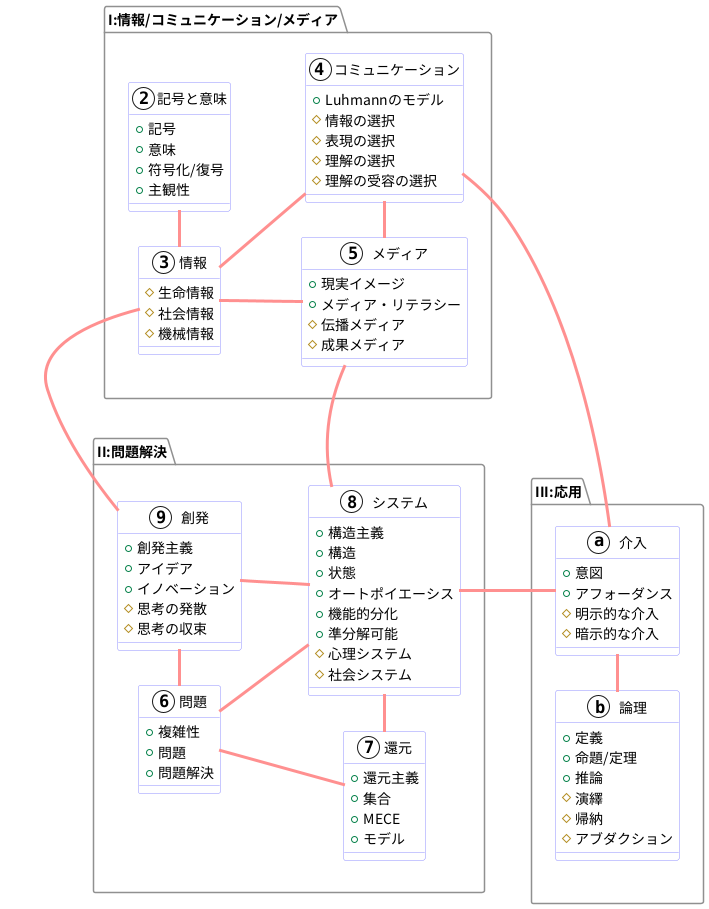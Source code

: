 @startuml package
left to right direction

skinparam Shadowing false
skinparam PackageBorderColor #909090
skinparam ClassBorderColor #9090ff
skinparam ClassBackgroundColor transparent
skinparam ArrowColor #ff9090
skinparam ArrowThickness 3
skinparam DefaultFontName "Noto Sans CJK JP"

package I:情報/コミュニケーション/メディア as I {
	class 記号と意味 <<(2,white)>> {
		+記号
		+意味
		+符号化/復号
		+主観性
	}
	class 情報 <<(3,white)>> {
		#生命情報
		#社会情報
		#機械情報
	}
	class コミュニケーション <<(4,white)>> {
		+Luhmannのモデル
		#情報の選択
		#表現の選択
		#理解の選択
		#理解の受容の選択
	}
	class メディア <<(5,white)>> {
		+現実イメージ
		+メディア・リテラシー
		#伝播メディア
		#成果メディア
	}

	記号と意味-left-情報
	情報-コミュニケーション
	情報-down-メディア
	コミュニケーション-left-メディア
}

package II:問題解決 as II {
	class 問題 <<(6,white)>> {
		+複雑性
		+問題
		+問題解決
	}
	class 還元 <<(7,white)>> {
		+還元主義
		+集合
		+MECE
		+モデル
	}
	class システム <<(8,white)>> {
		+構造主義
		+構造
		+状態
		+オートポイエーシス
		+機能的分化
		+準分解可能
		#心理システム
		#社会システム
	}
	class 創発 <<(9,white)>> {
		+創発主義
		+アイデア
		+イノベーション
		#思考の発散
		#思考の収束
	}
	問題-right-還元
	問題-right-システム
	問題-right-創発
	創発-down-システム
	システム-left-還元
	情報-left-創発
	メディア-システム
}

package III:応用 as III {
	class 介入 <<(a,white)>> {
		+意図
		+アフォーダンス
		#明示的な介入
		#暗示的な介入
	}
	class 論理 <<(b,white)>> {
		+定義
		+命題/定理
		+推論
		#演繹
		#帰納
		#アブダクション
	}
	介入-left-論理
	コミュニケーション-down-介入
	システム-down-介入
}
I-left[hidden]-II
II-down[hidden]-III
@enduml
